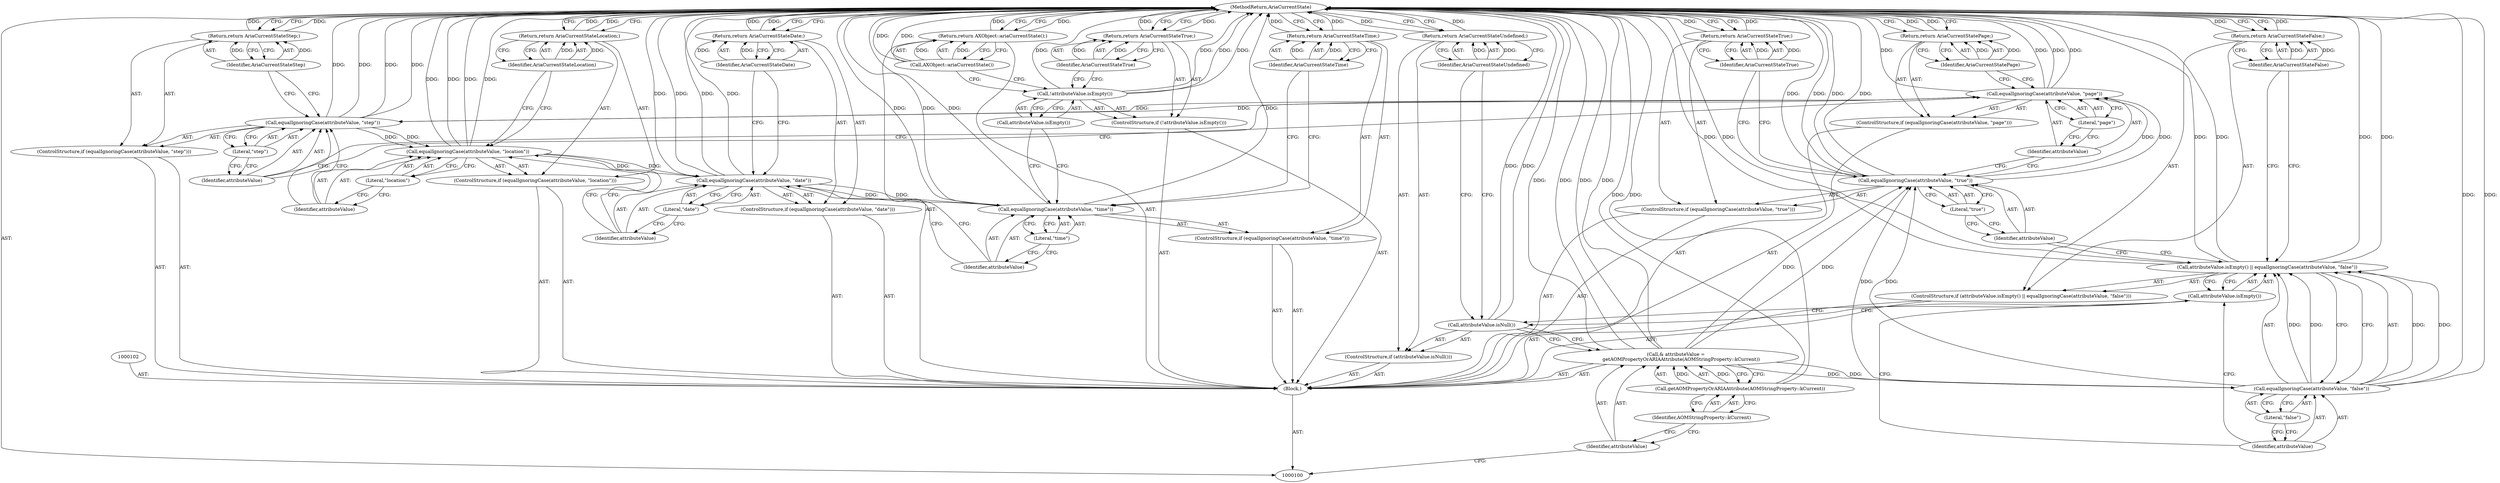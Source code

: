 digraph "1_Chrome_d27468a832d5316884bd02f459cbf493697fd7e1_6" {
"1000162" [label="(MethodReturn,AriaCurrentState)"];
"1000101" [label="(Block,)"];
"1000125" [label="(ControlStructure,if (equalIgnoringCase(attributeValue, \"page\")))"];
"1000127" [label="(Identifier,attributeValue)"];
"1000128" [label="(Literal,\"page\")"];
"1000126" [label="(Call,equalIgnoringCase(attributeValue, \"page\"))"];
"1000130" [label="(Identifier,AriaCurrentStatePage)"];
"1000129" [label="(Return,return AriaCurrentStatePage;)"];
"1000131" [label="(ControlStructure,if (equalIgnoringCase(attributeValue, \"step\")))"];
"1000133" [label="(Identifier,attributeValue)"];
"1000134" [label="(Literal,\"step\")"];
"1000132" [label="(Call,equalIgnoringCase(attributeValue, \"step\"))"];
"1000136" [label="(Identifier,AriaCurrentStateStep)"];
"1000135" [label="(Return,return AriaCurrentStateStep;)"];
"1000137" [label="(ControlStructure,if (equalIgnoringCase(attributeValue, \"location\")))"];
"1000139" [label="(Identifier,attributeValue)"];
"1000140" [label="(Literal,\"location\")"];
"1000138" [label="(Call,equalIgnoringCase(attributeValue, \"location\"))"];
"1000142" [label="(Identifier,AriaCurrentStateLocation)"];
"1000141" [label="(Return,return AriaCurrentStateLocation;)"];
"1000143" [label="(ControlStructure,if (equalIgnoringCase(attributeValue, \"date\")))"];
"1000145" [label="(Identifier,attributeValue)"];
"1000146" [label="(Literal,\"date\")"];
"1000144" [label="(Call,equalIgnoringCase(attributeValue, \"date\"))"];
"1000148" [label="(Identifier,AriaCurrentStateDate)"];
"1000147" [label="(Return,return AriaCurrentStateDate;)"];
"1000149" [label="(ControlStructure,if (equalIgnoringCase(attributeValue, \"time\")))"];
"1000151" [label="(Identifier,attributeValue)"];
"1000152" [label="(Literal,\"time\")"];
"1000150" [label="(Call,equalIgnoringCase(attributeValue, \"time\"))"];
"1000154" [label="(Identifier,AriaCurrentStateTime)"];
"1000153" [label="(Return,return AriaCurrentStateTime;)"];
"1000103" [label="(Call,& attributeValue =\n       getAOMPropertyOrARIAAttribute(AOMStringProperty::kCurrent))"];
"1000104" [label="(Identifier,attributeValue)"];
"1000155" [label="(ControlStructure,if (!attributeValue.isEmpty()))"];
"1000156" [label="(Call,!attributeValue.isEmpty())"];
"1000157" [label="(Call,attributeValue.isEmpty())"];
"1000159" [label="(Identifier,AriaCurrentStateTrue)"];
"1000158" [label="(Return,return AriaCurrentStateTrue;)"];
"1000160" [label="(Return,return AXObject::ariaCurrentState();)"];
"1000161" [label="(Call,AXObject::ariaCurrentState())"];
"1000106" [label="(Identifier,AOMStringProperty::kCurrent)"];
"1000105" [label="(Call,getAOMPropertyOrARIAAttribute(AOMStringProperty::kCurrent))"];
"1000107" [label="(ControlStructure,if (attributeValue.isNull()))"];
"1000108" [label="(Call,attributeValue.isNull())"];
"1000110" [label="(Identifier,AriaCurrentStateUndefined)"];
"1000109" [label="(Return,return AriaCurrentStateUndefined;)"];
"1000111" [label="(ControlStructure,if (attributeValue.isEmpty() || equalIgnoringCase(attributeValue, \"false\")))"];
"1000114" [label="(Call,equalIgnoringCase(attributeValue, \"false\"))"];
"1000115" [label="(Identifier,attributeValue)"];
"1000112" [label="(Call,attributeValue.isEmpty() || equalIgnoringCase(attributeValue, \"false\"))"];
"1000113" [label="(Call,attributeValue.isEmpty())"];
"1000116" [label="(Literal,\"false\")"];
"1000118" [label="(Identifier,AriaCurrentStateFalse)"];
"1000117" [label="(Return,return AriaCurrentStateFalse;)"];
"1000119" [label="(ControlStructure,if (equalIgnoringCase(attributeValue, \"true\")))"];
"1000121" [label="(Identifier,attributeValue)"];
"1000122" [label="(Literal,\"true\")"];
"1000120" [label="(Call,equalIgnoringCase(attributeValue, \"true\"))"];
"1000124" [label="(Identifier,AriaCurrentStateTrue)"];
"1000123" [label="(Return,return AriaCurrentStateTrue;)"];
"1000162" -> "1000100"  [label="AST: "];
"1000162" -> "1000109"  [label="CFG: "];
"1000162" -> "1000117"  [label="CFG: "];
"1000162" -> "1000123"  [label="CFG: "];
"1000162" -> "1000129"  [label="CFG: "];
"1000162" -> "1000135"  [label="CFG: "];
"1000162" -> "1000141"  [label="CFG: "];
"1000162" -> "1000147"  [label="CFG: "];
"1000162" -> "1000153"  [label="CFG: "];
"1000162" -> "1000158"  [label="CFG: "];
"1000162" -> "1000160"  [label="CFG: "];
"1000117" -> "1000162"  [label="DDG: "];
"1000153" -> "1000162"  [label="DDG: "];
"1000147" -> "1000162"  [label="DDG: "];
"1000126" -> "1000162"  [label="DDG: "];
"1000126" -> "1000162"  [label="DDG: "];
"1000108" -> "1000162"  [label="DDG: "];
"1000150" -> "1000162"  [label="DDG: "];
"1000150" -> "1000162"  [label="DDG: "];
"1000156" -> "1000162"  [label="DDG: "];
"1000156" -> "1000162"  [label="DDG: "];
"1000103" -> "1000162"  [label="DDG: "];
"1000103" -> "1000162"  [label="DDG: "];
"1000112" -> "1000162"  [label="DDG: "];
"1000112" -> "1000162"  [label="DDG: "];
"1000112" -> "1000162"  [label="DDG: "];
"1000144" -> "1000162"  [label="DDG: "];
"1000144" -> "1000162"  [label="DDG: "];
"1000161" -> "1000162"  [label="DDG: "];
"1000105" -> "1000162"  [label="DDG: "];
"1000132" -> "1000162"  [label="DDG: "];
"1000132" -> "1000162"  [label="DDG: "];
"1000138" -> "1000162"  [label="DDG: "];
"1000138" -> "1000162"  [label="DDG: "];
"1000114" -> "1000162"  [label="DDG: "];
"1000120" -> "1000162"  [label="DDG: "];
"1000120" -> "1000162"  [label="DDG: "];
"1000129" -> "1000162"  [label="DDG: "];
"1000158" -> "1000162"  [label="DDG: "];
"1000160" -> "1000162"  [label="DDG: "];
"1000141" -> "1000162"  [label="DDG: "];
"1000109" -> "1000162"  [label="DDG: "];
"1000135" -> "1000162"  [label="DDG: "];
"1000123" -> "1000162"  [label="DDG: "];
"1000101" -> "1000100"  [label="AST: "];
"1000102" -> "1000101"  [label="AST: "];
"1000103" -> "1000101"  [label="AST: "];
"1000107" -> "1000101"  [label="AST: "];
"1000111" -> "1000101"  [label="AST: "];
"1000119" -> "1000101"  [label="AST: "];
"1000125" -> "1000101"  [label="AST: "];
"1000131" -> "1000101"  [label="AST: "];
"1000137" -> "1000101"  [label="AST: "];
"1000143" -> "1000101"  [label="AST: "];
"1000149" -> "1000101"  [label="AST: "];
"1000155" -> "1000101"  [label="AST: "];
"1000160" -> "1000101"  [label="AST: "];
"1000125" -> "1000101"  [label="AST: "];
"1000126" -> "1000125"  [label="AST: "];
"1000129" -> "1000125"  [label="AST: "];
"1000127" -> "1000126"  [label="AST: "];
"1000127" -> "1000120"  [label="CFG: "];
"1000128" -> "1000127"  [label="CFG: "];
"1000128" -> "1000126"  [label="AST: "];
"1000128" -> "1000127"  [label="CFG: "];
"1000126" -> "1000128"  [label="CFG: "];
"1000126" -> "1000125"  [label="AST: "];
"1000126" -> "1000128"  [label="CFG: "];
"1000127" -> "1000126"  [label="AST: "];
"1000128" -> "1000126"  [label="AST: "];
"1000130" -> "1000126"  [label="CFG: "];
"1000133" -> "1000126"  [label="CFG: "];
"1000126" -> "1000162"  [label="DDG: "];
"1000126" -> "1000162"  [label="DDG: "];
"1000120" -> "1000126"  [label="DDG: "];
"1000126" -> "1000132"  [label="DDG: "];
"1000130" -> "1000129"  [label="AST: "];
"1000130" -> "1000126"  [label="CFG: "];
"1000129" -> "1000130"  [label="CFG: "];
"1000130" -> "1000129"  [label="DDG: "];
"1000129" -> "1000125"  [label="AST: "];
"1000129" -> "1000130"  [label="CFG: "];
"1000130" -> "1000129"  [label="AST: "];
"1000162" -> "1000129"  [label="CFG: "];
"1000129" -> "1000162"  [label="DDG: "];
"1000130" -> "1000129"  [label="DDG: "];
"1000131" -> "1000101"  [label="AST: "];
"1000132" -> "1000131"  [label="AST: "];
"1000135" -> "1000131"  [label="AST: "];
"1000133" -> "1000132"  [label="AST: "];
"1000133" -> "1000126"  [label="CFG: "];
"1000134" -> "1000133"  [label="CFG: "];
"1000134" -> "1000132"  [label="AST: "];
"1000134" -> "1000133"  [label="CFG: "];
"1000132" -> "1000134"  [label="CFG: "];
"1000132" -> "1000131"  [label="AST: "];
"1000132" -> "1000134"  [label="CFG: "];
"1000133" -> "1000132"  [label="AST: "];
"1000134" -> "1000132"  [label="AST: "];
"1000136" -> "1000132"  [label="CFG: "];
"1000139" -> "1000132"  [label="CFG: "];
"1000132" -> "1000162"  [label="DDG: "];
"1000132" -> "1000162"  [label="DDG: "];
"1000126" -> "1000132"  [label="DDG: "];
"1000132" -> "1000138"  [label="DDG: "];
"1000136" -> "1000135"  [label="AST: "];
"1000136" -> "1000132"  [label="CFG: "];
"1000135" -> "1000136"  [label="CFG: "];
"1000136" -> "1000135"  [label="DDG: "];
"1000135" -> "1000131"  [label="AST: "];
"1000135" -> "1000136"  [label="CFG: "];
"1000136" -> "1000135"  [label="AST: "];
"1000162" -> "1000135"  [label="CFG: "];
"1000135" -> "1000162"  [label="DDG: "];
"1000136" -> "1000135"  [label="DDG: "];
"1000137" -> "1000101"  [label="AST: "];
"1000138" -> "1000137"  [label="AST: "];
"1000141" -> "1000137"  [label="AST: "];
"1000139" -> "1000138"  [label="AST: "];
"1000139" -> "1000132"  [label="CFG: "];
"1000140" -> "1000139"  [label="CFG: "];
"1000140" -> "1000138"  [label="AST: "];
"1000140" -> "1000139"  [label="CFG: "];
"1000138" -> "1000140"  [label="CFG: "];
"1000138" -> "1000137"  [label="AST: "];
"1000138" -> "1000140"  [label="CFG: "];
"1000139" -> "1000138"  [label="AST: "];
"1000140" -> "1000138"  [label="AST: "];
"1000142" -> "1000138"  [label="CFG: "];
"1000145" -> "1000138"  [label="CFG: "];
"1000138" -> "1000162"  [label="DDG: "];
"1000138" -> "1000162"  [label="DDG: "];
"1000132" -> "1000138"  [label="DDG: "];
"1000138" -> "1000144"  [label="DDG: "];
"1000142" -> "1000141"  [label="AST: "];
"1000142" -> "1000138"  [label="CFG: "];
"1000141" -> "1000142"  [label="CFG: "];
"1000142" -> "1000141"  [label="DDG: "];
"1000141" -> "1000137"  [label="AST: "];
"1000141" -> "1000142"  [label="CFG: "];
"1000142" -> "1000141"  [label="AST: "];
"1000162" -> "1000141"  [label="CFG: "];
"1000141" -> "1000162"  [label="DDG: "];
"1000142" -> "1000141"  [label="DDG: "];
"1000143" -> "1000101"  [label="AST: "];
"1000144" -> "1000143"  [label="AST: "];
"1000147" -> "1000143"  [label="AST: "];
"1000145" -> "1000144"  [label="AST: "];
"1000145" -> "1000138"  [label="CFG: "];
"1000146" -> "1000145"  [label="CFG: "];
"1000146" -> "1000144"  [label="AST: "];
"1000146" -> "1000145"  [label="CFG: "];
"1000144" -> "1000146"  [label="CFG: "];
"1000144" -> "1000143"  [label="AST: "];
"1000144" -> "1000146"  [label="CFG: "];
"1000145" -> "1000144"  [label="AST: "];
"1000146" -> "1000144"  [label="AST: "];
"1000148" -> "1000144"  [label="CFG: "];
"1000151" -> "1000144"  [label="CFG: "];
"1000144" -> "1000162"  [label="DDG: "];
"1000144" -> "1000162"  [label="DDG: "];
"1000138" -> "1000144"  [label="DDG: "];
"1000144" -> "1000150"  [label="DDG: "];
"1000148" -> "1000147"  [label="AST: "];
"1000148" -> "1000144"  [label="CFG: "];
"1000147" -> "1000148"  [label="CFG: "];
"1000148" -> "1000147"  [label="DDG: "];
"1000147" -> "1000143"  [label="AST: "];
"1000147" -> "1000148"  [label="CFG: "];
"1000148" -> "1000147"  [label="AST: "];
"1000162" -> "1000147"  [label="CFG: "];
"1000147" -> "1000162"  [label="DDG: "];
"1000148" -> "1000147"  [label="DDG: "];
"1000149" -> "1000101"  [label="AST: "];
"1000150" -> "1000149"  [label="AST: "];
"1000153" -> "1000149"  [label="AST: "];
"1000151" -> "1000150"  [label="AST: "];
"1000151" -> "1000144"  [label="CFG: "];
"1000152" -> "1000151"  [label="CFG: "];
"1000152" -> "1000150"  [label="AST: "];
"1000152" -> "1000151"  [label="CFG: "];
"1000150" -> "1000152"  [label="CFG: "];
"1000150" -> "1000149"  [label="AST: "];
"1000150" -> "1000152"  [label="CFG: "];
"1000151" -> "1000150"  [label="AST: "];
"1000152" -> "1000150"  [label="AST: "];
"1000154" -> "1000150"  [label="CFG: "];
"1000157" -> "1000150"  [label="CFG: "];
"1000150" -> "1000162"  [label="DDG: "];
"1000150" -> "1000162"  [label="DDG: "];
"1000144" -> "1000150"  [label="DDG: "];
"1000154" -> "1000153"  [label="AST: "];
"1000154" -> "1000150"  [label="CFG: "];
"1000153" -> "1000154"  [label="CFG: "];
"1000154" -> "1000153"  [label="DDG: "];
"1000153" -> "1000149"  [label="AST: "];
"1000153" -> "1000154"  [label="CFG: "];
"1000154" -> "1000153"  [label="AST: "];
"1000162" -> "1000153"  [label="CFG: "];
"1000153" -> "1000162"  [label="DDG: "];
"1000154" -> "1000153"  [label="DDG: "];
"1000103" -> "1000101"  [label="AST: "];
"1000103" -> "1000105"  [label="CFG: "];
"1000104" -> "1000103"  [label="AST: "];
"1000105" -> "1000103"  [label="AST: "];
"1000108" -> "1000103"  [label="CFG: "];
"1000103" -> "1000162"  [label="DDG: "];
"1000103" -> "1000162"  [label="DDG: "];
"1000105" -> "1000103"  [label="DDG: "];
"1000103" -> "1000114"  [label="DDG: "];
"1000103" -> "1000120"  [label="DDG: "];
"1000104" -> "1000103"  [label="AST: "];
"1000104" -> "1000100"  [label="CFG: "];
"1000106" -> "1000104"  [label="CFG: "];
"1000155" -> "1000101"  [label="AST: "];
"1000156" -> "1000155"  [label="AST: "];
"1000158" -> "1000155"  [label="AST: "];
"1000156" -> "1000155"  [label="AST: "];
"1000156" -> "1000157"  [label="CFG: "];
"1000157" -> "1000156"  [label="AST: "];
"1000159" -> "1000156"  [label="CFG: "];
"1000161" -> "1000156"  [label="CFG: "];
"1000156" -> "1000162"  [label="DDG: "];
"1000156" -> "1000162"  [label="DDG: "];
"1000157" -> "1000156"  [label="AST: "];
"1000157" -> "1000150"  [label="CFG: "];
"1000156" -> "1000157"  [label="CFG: "];
"1000159" -> "1000158"  [label="AST: "];
"1000159" -> "1000156"  [label="CFG: "];
"1000158" -> "1000159"  [label="CFG: "];
"1000159" -> "1000158"  [label="DDG: "];
"1000158" -> "1000155"  [label="AST: "];
"1000158" -> "1000159"  [label="CFG: "];
"1000159" -> "1000158"  [label="AST: "];
"1000162" -> "1000158"  [label="CFG: "];
"1000158" -> "1000162"  [label="DDG: "];
"1000159" -> "1000158"  [label="DDG: "];
"1000160" -> "1000101"  [label="AST: "];
"1000160" -> "1000161"  [label="CFG: "];
"1000161" -> "1000160"  [label="AST: "];
"1000162" -> "1000160"  [label="CFG: "];
"1000160" -> "1000162"  [label="DDG: "];
"1000161" -> "1000160"  [label="DDG: "];
"1000161" -> "1000160"  [label="AST: "];
"1000161" -> "1000156"  [label="CFG: "];
"1000160" -> "1000161"  [label="CFG: "];
"1000161" -> "1000162"  [label="DDG: "];
"1000161" -> "1000160"  [label="DDG: "];
"1000106" -> "1000105"  [label="AST: "];
"1000106" -> "1000104"  [label="CFG: "];
"1000105" -> "1000106"  [label="CFG: "];
"1000105" -> "1000103"  [label="AST: "];
"1000105" -> "1000106"  [label="CFG: "];
"1000106" -> "1000105"  [label="AST: "];
"1000103" -> "1000105"  [label="CFG: "];
"1000105" -> "1000162"  [label="DDG: "];
"1000105" -> "1000103"  [label="DDG: "];
"1000107" -> "1000101"  [label="AST: "];
"1000108" -> "1000107"  [label="AST: "];
"1000109" -> "1000107"  [label="AST: "];
"1000108" -> "1000107"  [label="AST: "];
"1000108" -> "1000103"  [label="CFG: "];
"1000110" -> "1000108"  [label="CFG: "];
"1000113" -> "1000108"  [label="CFG: "];
"1000108" -> "1000162"  [label="DDG: "];
"1000110" -> "1000109"  [label="AST: "];
"1000110" -> "1000108"  [label="CFG: "];
"1000109" -> "1000110"  [label="CFG: "];
"1000110" -> "1000109"  [label="DDG: "];
"1000109" -> "1000107"  [label="AST: "];
"1000109" -> "1000110"  [label="CFG: "];
"1000110" -> "1000109"  [label="AST: "];
"1000162" -> "1000109"  [label="CFG: "];
"1000109" -> "1000162"  [label="DDG: "];
"1000110" -> "1000109"  [label="DDG: "];
"1000111" -> "1000101"  [label="AST: "];
"1000112" -> "1000111"  [label="AST: "];
"1000117" -> "1000111"  [label="AST: "];
"1000114" -> "1000112"  [label="AST: "];
"1000114" -> "1000116"  [label="CFG: "];
"1000115" -> "1000114"  [label="AST: "];
"1000116" -> "1000114"  [label="AST: "];
"1000112" -> "1000114"  [label="CFG: "];
"1000114" -> "1000162"  [label="DDG: "];
"1000114" -> "1000112"  [label="DDG: "];
"1000114" -> "1000112"  [label="DDG: "];
"1000103" -> "1000114"  [label="DDG: "];
"1000114" -> "1000120"  [label="DDG: "];
"1000115" -> "1000114"  [label="AST: "];
"1000115" -> "1000113"  [label="CFG: "];
"1000116" -> "1000115"  [label="CFG: "];
"1000112" -> "1000111"  [label="AST: "];
"1000112" -> "1000113"  [label="CFG: "];
"1000112" -> "1000114"  [label="CFG: "];
"1000113" -> "1000112"  [label="AST: "];
"1000114" -> "1000112"  [label="AST: "];
"1000118" -> "1000112"  [label="CFG: "];
"1000121" -> "1000112"  [label="CFG: "];
"1000112" -> "1000162"  [label="DDG: "];
"1000112" -> "1000162"  [label="DDG: "];
"1000112" -> "1000162"  [label="DDG: "];
"1000114" -> "1000112"  [label="DDG: "];
"1000114" -> "1000112"  [label="DDG: "];
"1000113" -> "1000112"  [label="AST: "];
"1000113" -> "1000108"  [label="CFG: "];
"1000115" -> "1000113"  [label="CFG: "];
"1000112" -> "1000113"  [label="CFG: "];
"1000116" -> "1000114"  [label="AST: "];
"1000116" -> "1000115"  [label="CFG: "];
"1000114" -> "1000116"  [label="CFG: "];
"1000118" -> "1000117"  [label="AST: "];
"1000118" -> "1000112"  [label="CFG: "];
"1000117" -> "1000118"  [label="CFG: "];
"1000118" -> "1000117"  [label="DDG: "];
"1000117" -> "1000111"  [label="AST: "];
"1000117" -> "1000118"  [label="CFG: "];
"1000118" -> "1000117"  [label="AST: "];
"1000162" -> "1000117"  [label="CFG: "];
"1000117" -> "1000162"  [label="DDG: "];
"1000118" -> "1000117"  [label="DDG: "];
"1000119" -> "1000101"  [label="AST: "];
"1000120" -> "1000119"  [label="AST: "];
"1000123" -> "1000119"  [label="AST: "];
"1000121" -> "1000120"  [label="AST: "];
"1000121" -> "1000112"  [label="CFG: "];
"1000122" -> "1000121"  [label="CFG: "];
"1000122" -> "1000120"  [label="AST: "];
"1000122" -> "1000121"  [label="CFG: "];
"1000120" -> "1000122"  [label="CFG: "];
"1000120" -> "1000119"  [label="AST: "];
"1000120" -> "1000122"  [label="CFG: "];
"1000121" -> "1000120"  [label="AST: "];
"1000122" -> "1000120"  [label="AST: "];
"1000124" -> "1000120"  [label="CFG: "];
"1000127" -> "1000120"  [label="CFG: "];
"1000120" -> "1000162"  [label="DDG: "];
"1000120" -> "1000162"  [label="DDG: "];
"1000103" -> "1000120"  [label="DDG: "];
"1000114" -> "1000120"  [label="DDG: "];
"1000120" -> "1000126"  [label="DDG: "];
"1000124" -> "1000123"  [label="AST: "];
"1000124" -> "1000120"  [label="CFG: "];
"1000123" -> "1000124"  [label="CFG: "];
"1000124" -> "1000123"  [label="DDG: "];
"1000123" -> "1000119"  [label="AST: "];
"1000123" -> "1000124"  [label="CFG: "];
"1000124" -> "1000123"  [label="AST: "];
"1000162" -> "1000123"  [label="CFG: "];
"1000123" -> "1000162"  [label="DDG: "];
"1000124" -> "1000123"  [label="DDG: "];
}
